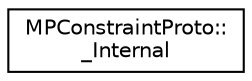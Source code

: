 digraph "Graphical Class Hierarchy"
{
 // LATEX_PDF_SIZE
  edge [fontname="Helvetica",fontsize="10",labelfontname="Helvetica",labelfontsize="10"];
  node [fontname="Helvetica",fontsize="10",shape=record];
  rankdir="LR";
  Node0 [label="MPConstraintProto::\l_Internal",height=0.2,width=0.4,color="black", fillcolor="white", style="filled",URL="$classoperations__research_1_1_m_p_constraint_proto_1_1___internal.html",tooltip=" "];
}
